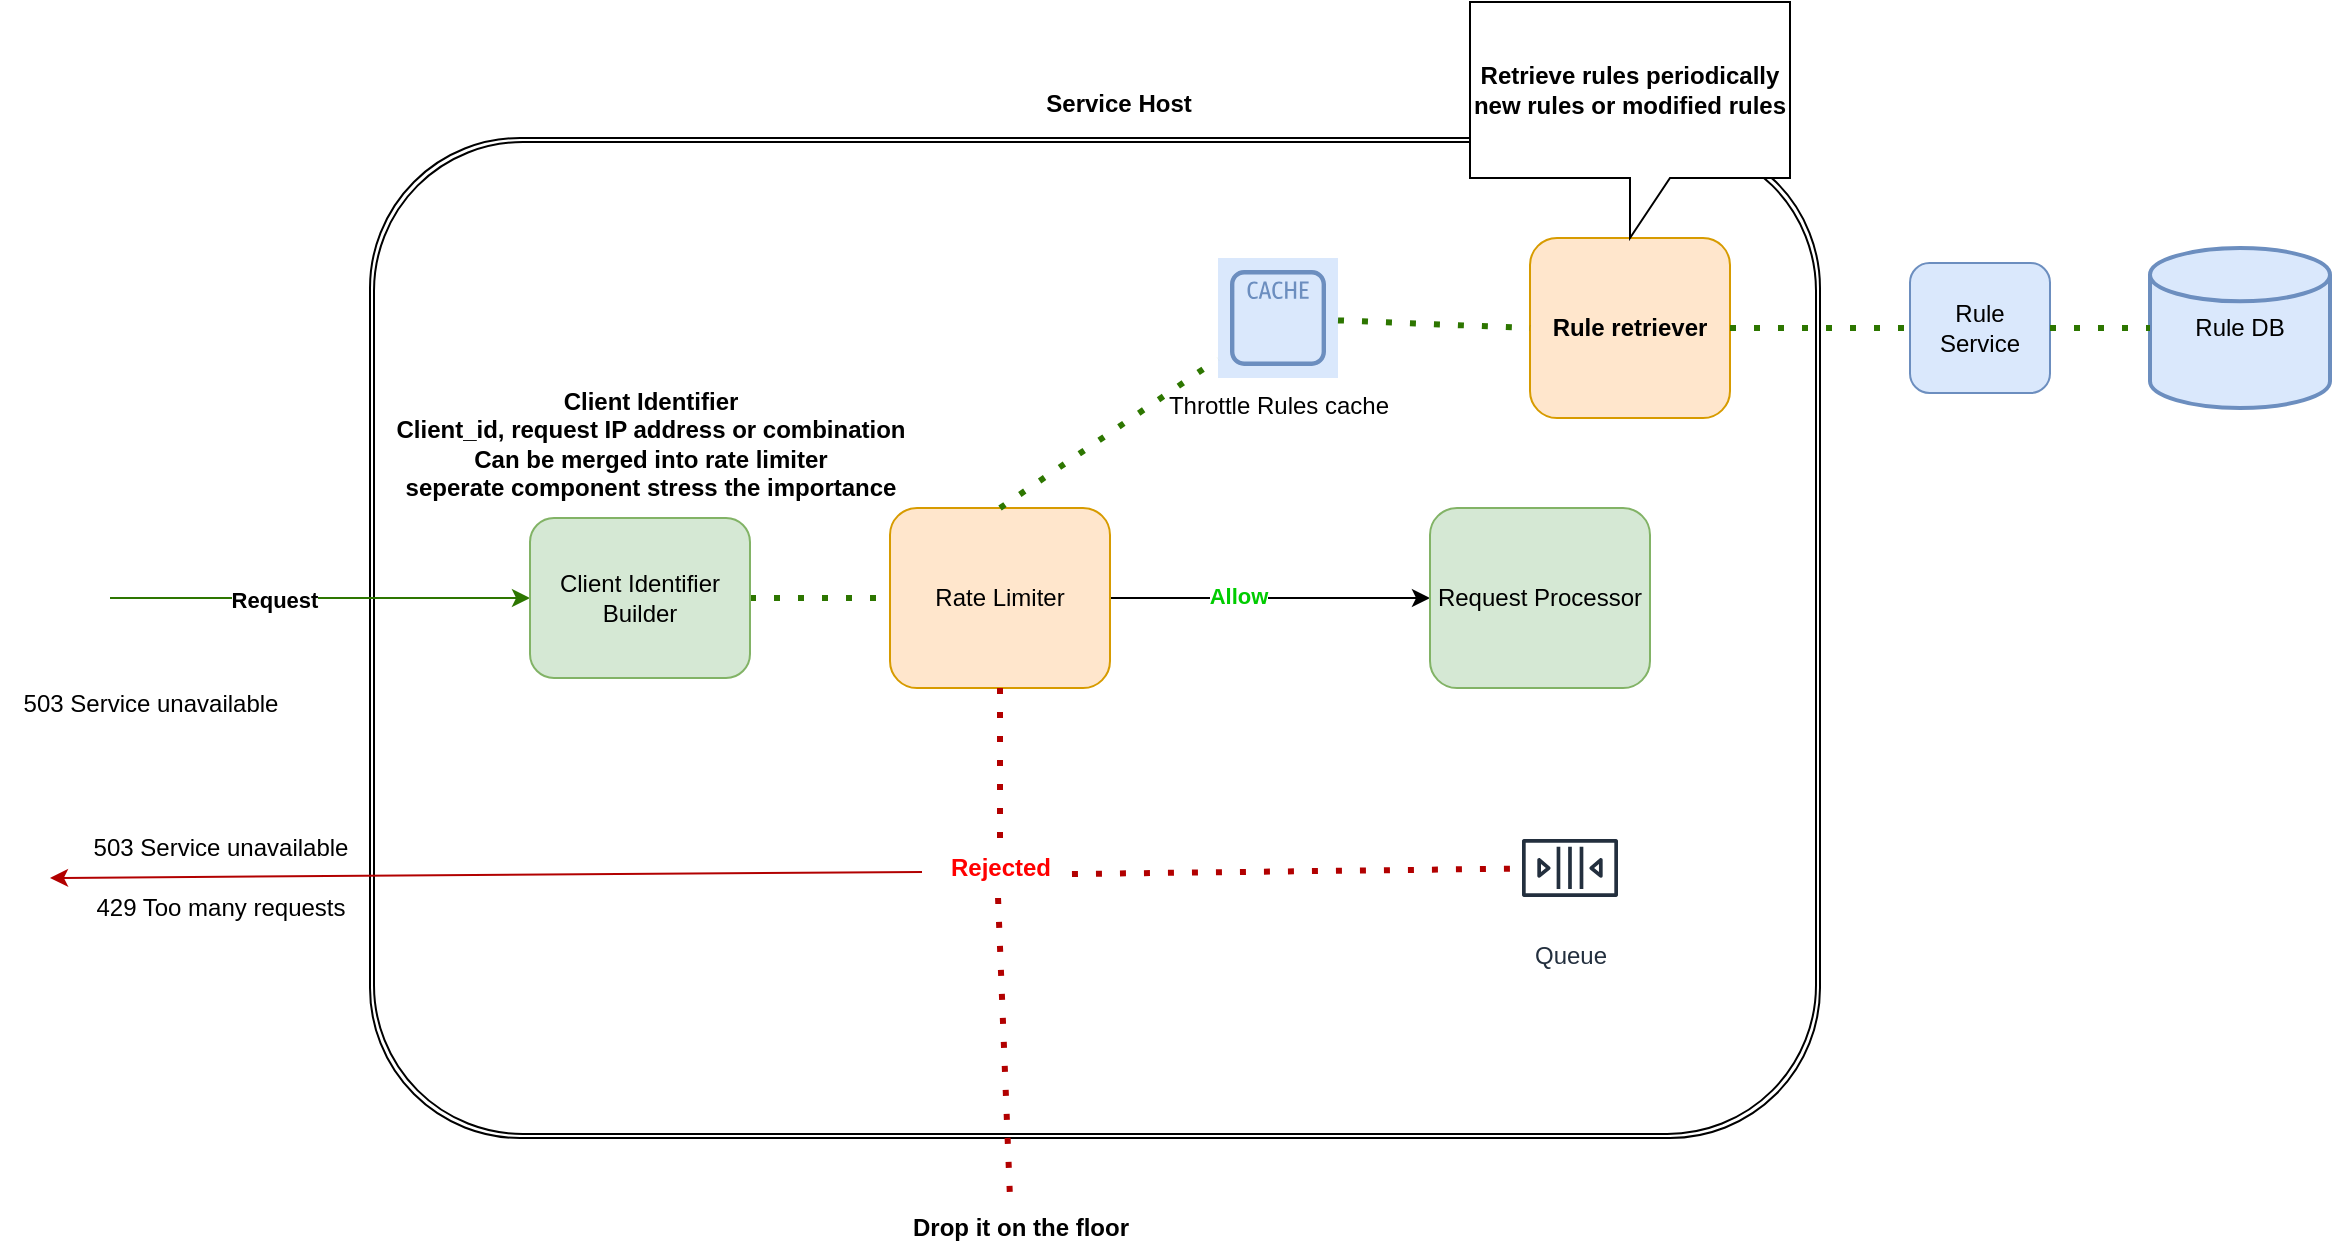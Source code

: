 <mxfile version="23.0.1" type="github">
  <diagram name="Page-1" id="fAJuUNWQ6-a-Cqjv2Dio">
    <mxGraphModel dx="2418" dy="1071" grid="1" gridSize="10" guides="1" tooltips="1" connect="1" arrows="1" fold="1" page="1" pageScale="1" pageWidth="827" pageHeight="1169" math="0" shadow="0">
      <root>
        <mxCell id="0" />
        <mxCell id="1" parent="0" />
        <mxCell id="Kf7Oni3cejaSNOLy2I3y-27" value="" style="shape=ext;double=1;rounded=1;whiteSpace=wrap;html=1;" vertex="1" parent="1">
          <mxGeometry x="40" y="550" width="725" height="500" as="geometry" />
        </mxCell>
        <mxCell id="Kf7Oni3cejaSNOLy2I3y-28" value="&lt;b&gt;Service Host&lt;/b&gt;" style="text;html=1;align=center;verticalAlign=middle;resizable=0;points=[];autosize=1;strokeColor=none;fillColor=none;" vertex="1" parent="1">
          <mxGeometry x="364" y="518" width="100" height="30" as="geometry" />
        </mxCell>
        <mxCell id="Kf7Oni3cejaSNOLy2I3y-29" value="Rule DB" style="strokeWidth=2;html=1;shape=mxgraph.flowchart.database;whiteSpace=wrap;fillColor=#dae8fc;strokeColor=#6c8ebf;" vertex="1" parent="1">
          <mxGeometry x="930" y="605" width="90" height="80" as="geometry" />
        </mxCell>
        <mxCell id="Kf7Oni3cejaSNOLy2I3y-30" value="Rule Service" style="rounded=1;whiteSpace=wrap;html=1;fillColor=#dae8fc;strokeColor=#6c8ebf;" vertex="1" parent="1">
          <mxGeometry x="810" y="612.5" width="70" height="65" as="geometry" />
        </mxCell>
        <mxCell id="Kf7Oni3cejaSNOLy2I3y-32" value="&lt;b&gt;Rule retriever&lt;/b&gt;" style="rounded=1;whiteSpace=wrap;html=1;fillColor=#ffe6cc;strokeColor=#d79b00;" vertex="1" parent="1">
          <mxGeometry x="620" y="600" width="100" height="90" as="geometry" />
        </mxCell>
        <mxCell id="Kf7Oni3cejaSNOLy2I3y-34" value="Throttle Rules cache" style="sketch=0;outlineConnect=0;strokeColor=#6c8ebf;fillColor=#dae8fc;dashed=0;verticalLabelPosition=bottom;verticalAlign=top;align=center;html=1;fontSize=12;fontStyle=0;aspect=fixed;shape=mxgraph.aws4.resourceIcon;resIcon=mxgraph.aws4.cache_node;" vertex="1" parent="1">
          <mxGeometry x="464" y="610" width="60" height="60" as="geometry" />
        </mxCell>
        <mxCell id="Kf7Oni3cejaSNOLy2I3y-36" value="" style="endArrow=none;dashed=1;html=1;dashPattern=1 3;strokeWidth=3;rounded=0;entryX=0;entryY=0.5;entryDx=0;entryDy=0;fillColor=#60a917;strokeColor=#2D7600;" edge="1" parent="1" source="Kf7Oni3cejaSNOLy2I3y-34" target="Kf7Oni3cejaSNOLy2I3y-32">
          <mxGeometry width="50" height="50" relative="1" as="geometry">
            <mxPoint x="550" y="677" as="sourcePoint" />
            <mxPoint x="620" y="677" as="targetPoint" />
          </mxGeometry>
        </mxCell>
        <mxCell id="Kf7Oni3cejaSNOLy2I3y-38" value="" style="endArrow=classic;html=1;rounded=0;entryX=0;entryY=0.5;entryDx=0;entryDy=0;fillColor=#60a917;strokeColor=#2D7600;" edge="1" parent="1" target="Kf7Oni3cejaSNOLy2I3y-37">
          <mxGeometry width="50" height="50" relative="1" as="geometry">
            <mxPoint x="-90" y="780" as="sourcePoint" />
            <mxPoint x="440" y="660" as="targetPoint" />
          </mxGeometry>
        </mxCell>
        <mxCell id="Kf7Oni3cejaSNOLy2I3y-39" value="&lt;b&gt;Request&lt;/b&gt;" style="edgeLabel;html=1;align=center;verticalAlign=middle;resizable=0;points=[];" vertex="1" connectable="0" parent="Kf7Oni3cejaSNOLy2I3y-38">
          <mxGeometry x="-0.219" y="-1" relative="1" as="geometry">
            <mxPoint as="offset" />
          </mxGeometry>
        </mxCell>
        <mxCell id="Kf7Oni3cejaSNOLy2I3y-48" value="" style="edgeStyle=orthogonalEdgeStyle;rounded=0;orthogonalLoop=1;jettySize=auto;html=1;" edge="1" parent="1" source="Kf7Oni3cejaSNOLy2I3y-40" target="Kf7Oni3cejaSNOLy2I3y-47">
          <mxGeometry relative="1" as="geometry" />
        </mxCell>
        <mxCell id="Kf7Oni3cejaSNOLy2I3y-49" value="&lt;b&gt;&lt;font color=&quot;#00cc00&quot;&gt;Allow&lt;/font&gt;&lt;/b&gt;" style="edgeLabel;html=1;align=center;verticalAlign=middle;resizable=0;points=[];" vertex="1" connectable="0" parent="Kf7Oni3cejaSNOLy2I3y-48">
          <mxGeometry x="-0.2" y="1" relative="1" as="geometry">
            <mxPoint as="offset" />
          </mxGeometry>
        </mxCell>
        <mxCell id="Kf7Oni3cejaSNOLy2I3y-40" value="Rate Limiter" style="rounded=1;whiteSpace=wrap;html=1;fillColor=#ffe6cc;strokeColor=#d79b00;" vertex="1" parent="1">
          <mxGeometry x="300" y="735" width="110" height="90" as="geometry" />
        </mxCell>
        <mxCell id="Kf7Oni3cejaSNOLy2I3y-41" value="" style="endArrow=none;dashed=1;html=1;dashPattern=1 3;strokeWidth=3;rounded=0;exitX=1;exitY=0.5;exitDx=0;exitDy=0;entryX=0;entryY=0.5;entryDx=0;entryDy=0;fillColor=#60a917;strokeColor=#2D7600;" edge="1" parent="1" source="Kf7Oni3cejaSNOLy2I3y-37" target="Kf7Oni3cejaSNOLy2I3y-40">
          <mxGeometry width="50" height="50" relative="1" as="geometry">
            <mxPoint x="390" y="710" as="sourcePoint" />
            <mxPoint x="440" y="660" as="targetPoint" />
          </mxGeometry>
        </mxCell>
        <mxCell id="Kf7Oni3cejaSNOLy2I3y-42" value="" style="endArrow=none;dashed=1;html=1;dashPattern=1 3;strokeWidth=3;rounded=0;exitX=0.5;exitY=0;exitDx=0;exitDy=0;fillColor=#60a917;strokeColor=#2D7600;" edge="1" parent="1" source="Kf7Oni3cejaSNOLy2I3y-40" target="Kf7Oni3cejaSNOLy2I3y-34">
          <mxGeometry width="50" height="50" relative="1" as="geometry">
            <mxPoint x="390" y="710" as="sourcePoint" />
            <mxPoint x="440" y="660" as="targetPoint" />
          </mxGeometry>
        </mxCell>
        <mxCell id="Kf7Oni3cejaSNOLy2I3y-43" value="" style="endArrow=none;dashed=1;html=1;dashPattern=1 3;strokeWidth=3;rounded=0;entryX=0;entryY=0.5;entryDx=0;entryDy=0;fillColor=#60a917;strokeColor=#2D7600;exitX=1;exitY=0.5;exitDx=0;exitDy=0;" edge="1" parent="1" source="Kf7Oni3cejaSNOLy2I3y-32" target="Kf7Oni3cejaSNOLy2I3y-30">
          <mxGeometry width="50" height="50" relative="1" as="geometry">
            <mxPoint x="534" y="689" as="sourcePoint" />
            <mxPoint x="630" y="687" as="targetPoint" />
          </mxGeometry>
        </mxCell>
        <mxCell id="Kf7Oni3cejaSNOLy2I3y-44" value="" style="endArrow=none;dashed=1;html=1;dashPattern=1 3;strokeWidth=3;rounded=0;entryX=0;entryY=0.5;entryDx=0;entryDy=0;fillColor=#60a917;strokeColor=#2D7600;exitX=1;exitY=0.5;exitDx=0;exitDy=0;entryPerimeter=0;" edge="1" parent="1" source="Kf7Oni3cejaSNOLy2I3y-30" target="Kf7Oni3cejaSNOLy2I3y-29">
          <mxGeometry width="50" height="50" relative="1" as="geometry">
            <mxPoint x="730" y="688" as="sourcePoint" />
            <mxPoint x="810" y="688" as="targetPoint" />
          </mxGeometry>
        </mxCell>
        <mxCell id="Kf7Oni3cejaSNOLy2I3y-46" value="" style="group;" vertex="1" connectable="0" parent="1">
          <mxGeometry x="40" y="682.5" width="280" height="137.5" as="geometry" />
        </mxCell>
        <mxCell id="Kf7Oni3cejaSNOLy2I3y-37" value="Client Identifier Builder" style="rounded=1;whiteSpace=wrap;html=1;fillColor=#d5e8d4;strokeColor=#82b366;" vertex="1" parent="Kf7Oni3cejaSNOLy2I3y-46">
          <mxGeometry x="80" y="57.5" width="110" height="80" as="geometry" />
        </mxCell>
        <mxCell id="Kf7Oni3cejaSNOLy2I3y-45" value="&lt;b&gt;Client Identifier&lt;br&gt;Client_id, request IP address or combination&lt;br&gt;Can be merged into rate limiter&lt;br&gt;seperate component stress the importance&lt;br&gt;&lt;/b&gt;" style="text;html=1;align=center;verticalAlign=middle;resizable=0;points=[];autosize=1;strokeColor=none;fillColor=none;" vertex="1" parent="Kf7Oni3cejaSNOLy2I3y-46">
          <mxGeometry y="-15" width="280" height="70" as="geometry" />
        </mxCell>
        <mxCell id="Kf7Oni3cejaSNOLy2I3y-47" value="Request Processor" style="rounded=1;whiteSpace=wrap;html=1;fillColor=#d5e8d4;strokeColor=#82b366;" vertex="1" parent="1">
          <mxGeometry x="570" y="735" width="110" height="90" as="geometry" />
        </mxCell>
        <mxCell id="Kf7Oni3cejaSNOLy2I3y-53" value="503 Service unavailable" style="text;html=1;align=center;verticalAlign=middle;resizable=0;points=[];autosize=1;strokeColor=none;fillColor=none;" vertex="1" parent="1">
          <mxGeometry x="-145" y="818" width="150" height="30" as="geometry" />
        </mxCell>
        <mxCell id="Kf7Oni3cejaSNOLy2I3y-54" value="&lt;b&gt;&lt;font color=&quot;#ff0000&quot;&gt;Rejected&lt;/font&gt;&lt;/b&gt;" style="text;html=1;align=center;verticalAlign=middle;resizable=0;points=[];autosize=1;strokeColor=none;fillColor=none;" vertex="1" parent="1">
          <mxGeometry x="320" y="900" width="70" height="30" as="geometry" />
        </mxCell>
        <mxCell id="Kf7Oni3cejaSNOLy2I3y-55" value="" style="endArrow=none;dashed=1;html=1;dashPattern=1 3;strokeWidth=3;rounded=0;exitX=0.5;exitY=1;exitDx=0;exitDy=0;fillColor=#e51400;strokeColor=#B20000;" edge="1" parent="1" source="Kf7Oni3cejaSNOLy2I3y-40" target="Kf7Oni3cejaSNOLy2I3y-54">
          <mxGeometry width="50" height="50" relative="1" as="geometry">
            <mxPoint x="390" y="710" as="sourcePoint" />
            <mxPoint x="440" y="660" as="targetPoint" />
          </mxGeometry>
        </mxCell>
        <mxCell id="Kf7Oni3cejaSNOLy2I3y-56" value="" style="endArrow=classic;html=1;rounded=0;exitX=-0.057;exitY=0.567;exitDx=0;exitDy=0;exitPerimeter=0;fillColor=#e51400;strokeColor=#B20000;" edge="1" parent="1" source="Kf7Oni3cejaSNOLy2I3y-54">
          <mxGeometry width="50" height="50" relative="1" as="geometry">
            <mxPoint x="390" y="710" as="sourcePoint" />
            <mxPoint x="-120" y="920" as="targetPoint" />
          </mxGeometry>
        </mxCell>
        <mxCell id="Kf7Oni3cejaSNOLy2I3y-57" value="503 Service unavailable" style="text;html=1;align=center;verticalAlign=middle;resizable=0;points=[];autosize=1;strokeColor=none;fillColor=none;" vertex="1" parent="1">
          <mxGeometry x="-110" y="890" width="150" height="30" as="geometry" />
        </mxCell>
        <mxCell id="Kf7Oni3cejaSNOLy2I3y-58" value="429 Too many requests" style="text;html=1;align=center;verticalAlign=middle;resizable=0;points=[];autosize=1;strokeColor=none;fillColor=none;" vertex="1" parent="1">
          <mxGeometry x="-110" y="920" width="150" height="30" as="geometry" />
        </mxCell>
        <mxCell id="Kf7Oni3cejaSNOLy2I3y-59" value="Queue" style="sketch=0;outlineConnect=0;fontColor=#232F3E;gradientColor=none;strokeColor=#232F3E;fillColor=#ffffff;dashed=0;verticalLabelPosition=bottom;verticalAlign=top;align=center;html=1;fontSize=12;fontStyle=0;aspect=fixed;shape=mxgraph.aws4.resourceIcon;resIcon=mxgraph.aws4.queue;" vertex="1" parent="1">
          <mxGeometry x="610" y="885" width="60" height="60" as="geometry" />
        </mxCell>
        <mxCell id="Kf7Oni3cejaSNOLy2I3y-60" value="" style="endArrow=none;dashed=1;html=1;dashPattern=1 3;strokeWidth=3;rounded=0;exitX=1.014;exitY=0.6;exitDx=0;exitDy=0;exitPerimeter=0;fillColor=#e51400;strokeColor=#B20000;" edge="1" parent="1" source="Kf7Oni3cejaSNOLy2I3y-54" target="Kf7Oni3cejaSNOLy2I3y-59">
          <mxGeometry width="50" height="50" relative="1" as="geometry">
            <mxPoint x="390" y="710" as="sourcePoint" />
            <mxPoint x="440" y="660" as="targetPoint" />
          </mxGeometry>
        </mxCell>
        <mxCell id="Kf7Oni3cejaSNOLy2I3y-61" value="" style="endArrow=none;dashed=1;html=1;dashPattern=1 3;strokeWidth=3;rounded=0;exitX=0.486;exitY=1;exitDx=0;exitDy=0;exitPerimeter=0;fillColor=#e51400;strokeColor=#B20000;" edge="1" parent="1" source="Kf7Oni3cejaSNOLy2I3y-54">
          <mxGeometry width="50" height="50" relative="1" as="geometry">
            <mxPoint x="390" y="710" as="sourcePoint" />
            <mxPoint x="360" y="1080" as="targetPoint" />
          </mxGeometry>
        </mxCell>
        <mxCell id="Kf7Oni3cejaSNOLy2I3y-62" value="&lt;b&gt;Drop it on the floor&lt;/b&gt;" style="text;html=1;align=center;verticalAlign=middle;resizable=0;points=[];autosize=1;strokeColor=none;fillColor=none;" vertex="1" parent="1">
          <mxGeometry x="300" y="1080" width="130" height="30" as="geometry" />
        </mxCell>
        <mxCell id="Kf7Oni3cejaSNOLy2I3y-64" value="&lt;b&gt;Retrieve rules periodically&lt;br&gt;new rules or modified rules&lt;/b&gt;" style="shape=callout;whiteSpace=wrap;html=1;perimeter=calloutPerimeter;" vertex="1" parent="1">
          <mxGeometry x="590" y="482" width="160" height="118" as="geometry" />
        </mxCell>
      </root>
    </mxGraphModel>
  </diagram>
</mxfile>
